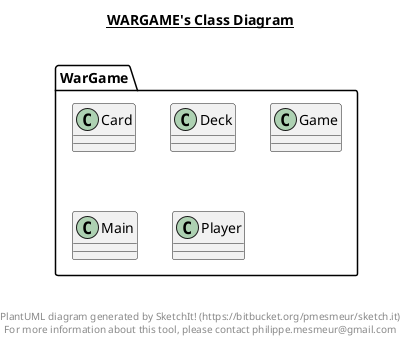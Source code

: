 @startuml

title __WARGAME's Class Diagram__\n

  namespace WarGame {
    class WarGame.Card {
    }
  }
  

  namespace WarGame {
    class WarGame.Card {
    }
  }
  

  namespace WarGame {
    class WarGame.Deck {
    }
  }
  

  namespace WarGame {
    class WarGame.Deck {
    }
  }
  

  namespace WarGame {
    class WarGame.Game {
    }
  }
  

  namespace WarGame {
    class WarGame.Game {
    }
  }
  

  namespace WarGame {
    class WarGame.Main {
    }
  }
  

  namespace WarGame {
    class WarGame.Main {
    }
  }
  

  namespace WarGame {
    class WarGame.Player {
    }
  }
  



right footer


PlantUML diagram generated by SketchIt! (https://bitbucket.org/pmesmeur/sketch.it)
For more information about this tool, please contact philippe.mesmeur@gmail.com
endfooter

@enduml
